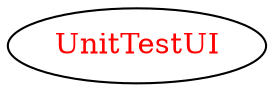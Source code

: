 digraph dependencyGraph {
 concentrate=true;
 ranksep="2.0";
 rankdir="LR"; 
 splines="ortho";
"UnitTestUI" [fontcolor="red"];
}